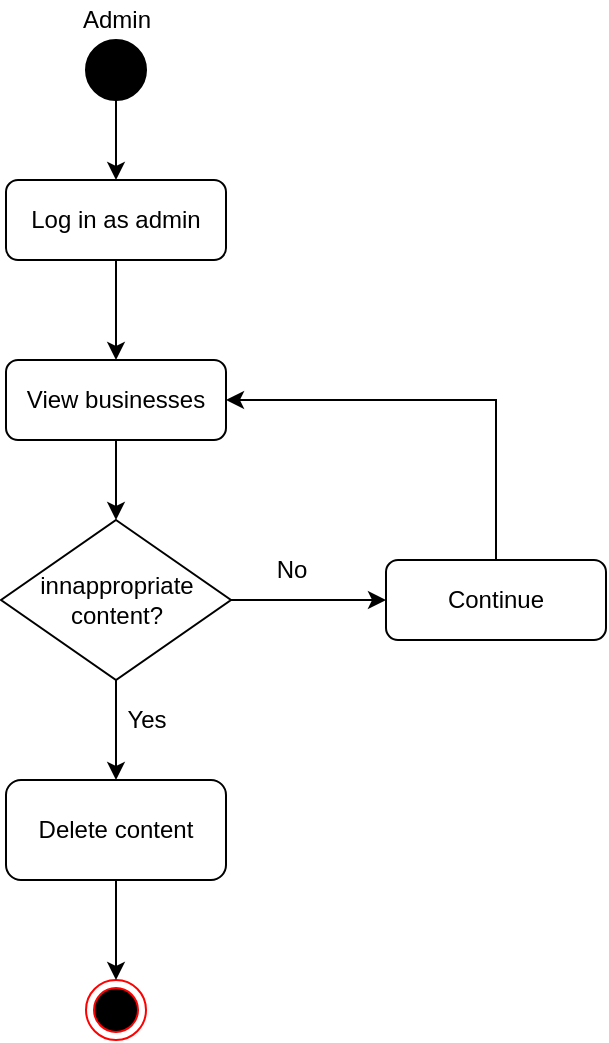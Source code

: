 <mxfile version="20.0.1" type="device"><diagram id="cIOyBtUi74IUde888u5p" name="Page-1"><mxGraphModel dx="868" dy="482" grid="1" gridSize="10" guides="1" tooltips="1" connect="1" arrows="1" fold="1" page="1" pageScale="1" pageWidth="827" pageHeight="1169" math="0" shadow="0"><root><mxCell id="0"/><mxCell id="1" parent="0"/><mxCell id="GYEojQn1wyhHRbChjDmH-1" value="" style="ellipse;shape=doubleEllipse;html=1;dashed=0;whitespace=wrap;aspect=fixed;fillColor=#000000;" parent="1" vertex="1"><mxGeometry x="390" y="50" width="30" height="30" as="geometry"/></mxCell><mxCell id="GYEojQn1wyhHRbChjDmH-2" value="Admin" style="text;html=1;align=center;verticalAlign=middle;resizable=0;points=[];autosize=1;strokeColor=none;fillColor=none;" parent="1" vertex="1"><mxGeometry x="380" y="30" width="50" height="20" as="geometry"/></mxCell><mxCell id="GYEojQn1wyhHRbChjDmH-3" value="Log in as admin" style="rounded=1;whiteSpace=wrap;html=1;" parent="1" vertex="1"><mxGeometry x="350" y="120" width="110" height="40" as="geometry"/></mxCell><mxCell id="GYEojQn1wyhHRbChjDmH-4" value="View businesses" style="rounded=1;whiteSpace=wrap;html=1;" parent="1" vertex="1"><mxGeometry x="350" y="210" width="110" height="40" as="geometry"/></mxCell><mxCell id="GYEojQn1wyhHRbChjDmH-5" value="innappropriate&lt;br&gt;content?" style="rhombus;whiteSpace=wrap;html=1;" parent="1" vertex="1"><mxGeometry x="347.5" y="290" width="115" height="80" as="geometry"/></mxCell><mxCell id="GYEojQn1wyhHRbChjDmH-6" value="Delete content" style="rounded=1;whiteSpace=wrap;html=1;" parent="1" vertex="1"><mxGeometry x="350" y="420" width="110" height="50" as="geometry"/></mxCell><mxCell id="GYEojQn1wyhHRbChjDmH-7" value="" style="ellipse;html=1;shape=endState;fillColor=#000000;strokeColor=#ff0000;" parent="1" vertex="1"><mxGeometry x="390" y="520" width="30" height="30" as="geometry"/></mxCell><mxCell id="GYEojQn1wyhHRbChjDmH-8" value="Continue" style="rounded=1;whiteSpace=wrap;html=1;" parent="1" vertex="1"><mxGeometry x="540" y="310" width="110" height="40" as="geometry"/></mxCell><mxCell id="GYEojQn1wyhHRbChjDmH-9" value="" style="endArrow=classic;html=1;rounded=0;exitX=0.5;exitY=1;exitDx=0;exitDy=0;entryX=0.5;entryY=0;entryDx=0;entryDy=0;" parent="1" source="GYEojQn1wyhHRbChjDmH-1" target="GYEojQn1wyhHRbChjDmH-3" edge="1"><mxGeometry width="50" height="50" relative="1" as="geometry"><mxPoint x="390" y="270" as="sourcePoint"/><mxPoint x="440" y="220" as="targetPoint"/></mxGeometry></mxCell><mxCell id="GYEojQn1wyhHRbChjDmH-10" value="" style="endArrow=classic;html=1;rounded=0;exitX=0.5;exitY=1;exitDx=0;exitDy=0;entryX=0.5;entryY=0;entryDx=0;entryDy=0;" parent="1" source="GYEojQn1wyhHRbChjDmH-3" target="GYEojQn1wyhHRbChjDmH-4" edge="1"><mxGeometry width="50" height="50" relative="1" as="geometry"><mxPoint x="390" y="270" as="sourcePoint"/><mxPoint x="440" y="220" as="targetPoint"/></mxGeometry></mxCell><mxCell id="GYEojQn1wyhHRbChjDmH-11" value="" style="endArrow=classic;html=1;rounded=0;exitX=0.5;exitY=1;exitDx=0;exitDy=0;" parent="1" source="GYEojQn1wyhHRbChjDmH-4" target="GYEojQn1wyhHRbChjDmH-5" edge="1"><mxGeometry width="50" height="50" relative="1" as="geometry"><mxPoint x="390" y="390" as="sourcePoint"/><mxPoint x="440" y="340" as="targetPoint"/></mxGeometry></mxCell><mxCell id="GYEojQn1wyhHRbChjDmH-12" value="" style="endArrow=classic;html=1;rounded=0;exitX=0.5;exitY=1;exitDx=0;exitDy=0;entryX=0.5;entryY=0;entryDx=0;entryDy=0;" parent="1" source="GYEojQn1wyhHRbChjDmH-5" target="GYEojQn1wyhHRbChjDmH-6" edge="1"><mxGeometry width="50" height="50" relative="1" as="geometry"><mxPoint x="390" y="390" as="sourcePoint"/><mxPoint x="440" y="340" as="targetPoint"/></mxGeometry></mxCell><mxCell id="GYEojQn1wyhHRbChjDmH-13" value="" style="endArrow=classic;html=1;rounded=0;exitX=0.5;exitY=1;exitDx=0;exitDy=0;entryX=0.5;entryY=0;entryDx=0;entryDy=0;" parent="1" source="GYEojQn1wyhHRbChjDmH-6" target="GYEojQn1wyhHRbChjDmH-7" edge="1"><mxGeometry width="50" height="50" relative="1" as="geometry"><mxPoint x="390" y="400" as="sourcePoint"/><mxPoint x="440" y="350" as="targetPoint"/></mxGeometry></mxCell><mxCell id="GYEojQn1wyhHRbChjDmH-14" value="" style="endArrow=classic;html=1;rounded=0;exitX=1;exitY=0.5;exitDx=0;exitDy=0;entryX=0;entryY=0.5;entryDx=0;entryDy=0;" parent="1" source="GYEojQn1wyhHRbChjDmH-5" target="GYEojQn1wyhHRbChjDmH-8" edge="1"><mxGeometry width="50" height="50" relative="1" as="geometry"><mxPoint x="390" y="400" as="sourcePoint"/><mxPoint x="440" y="350" as="targetPoint"/></mxGeometry></mxCell><mxCell id="GYEojQn1wyhHRbChjDmH-15" value="" style="endArrow=classic;html=1;rounded=0;exitX=0.5;exitY=0;exitDx=0;exitDy=0;entryX=1;entryY=0.5;entryDx=0;entryDy=0;" parent="1" source="GYEojQn1wyhHRbChjDmH-8" target="GYEojQn1wyhHRbChjDmH-4" edge="1"><mxGeometry width="50" height="50" relative="1" as="geometry"><mxPoint x="390" y="400" as="sourcePoint"/><mxPoint x="440" y="350" as="targetPoint"/><Array as="points"><mxPoint x="595" y="230"/></Array></mxGeometry></mxCell><mxCell id="GYEojQn1wyhHRbChjDmH-17" value="No" style="text;html=1;strokeColor=none;fillColor=none;align=center;verticalAlign=middle;whiteSpace=wrap;rounded=0;" parent="1" vertex="1"><mxGeometry x="462.5" y="300" width="60" height="30" as="geometry"/></mxCell><mxCell id="GYEojQn1wyhHRbChjDmH-18" value="Yes" style="text;html=1;align=center;verticalAlign=middle;resizable=0;points=[];autosize=1;strokeColor=none;fillColor=none;" parent="1" vertex="1"><mxGeometry x="400" y="380" width="40" height="20" as="geometry"/></mxCell></root></mxGraphModel></diagram></mxfile>